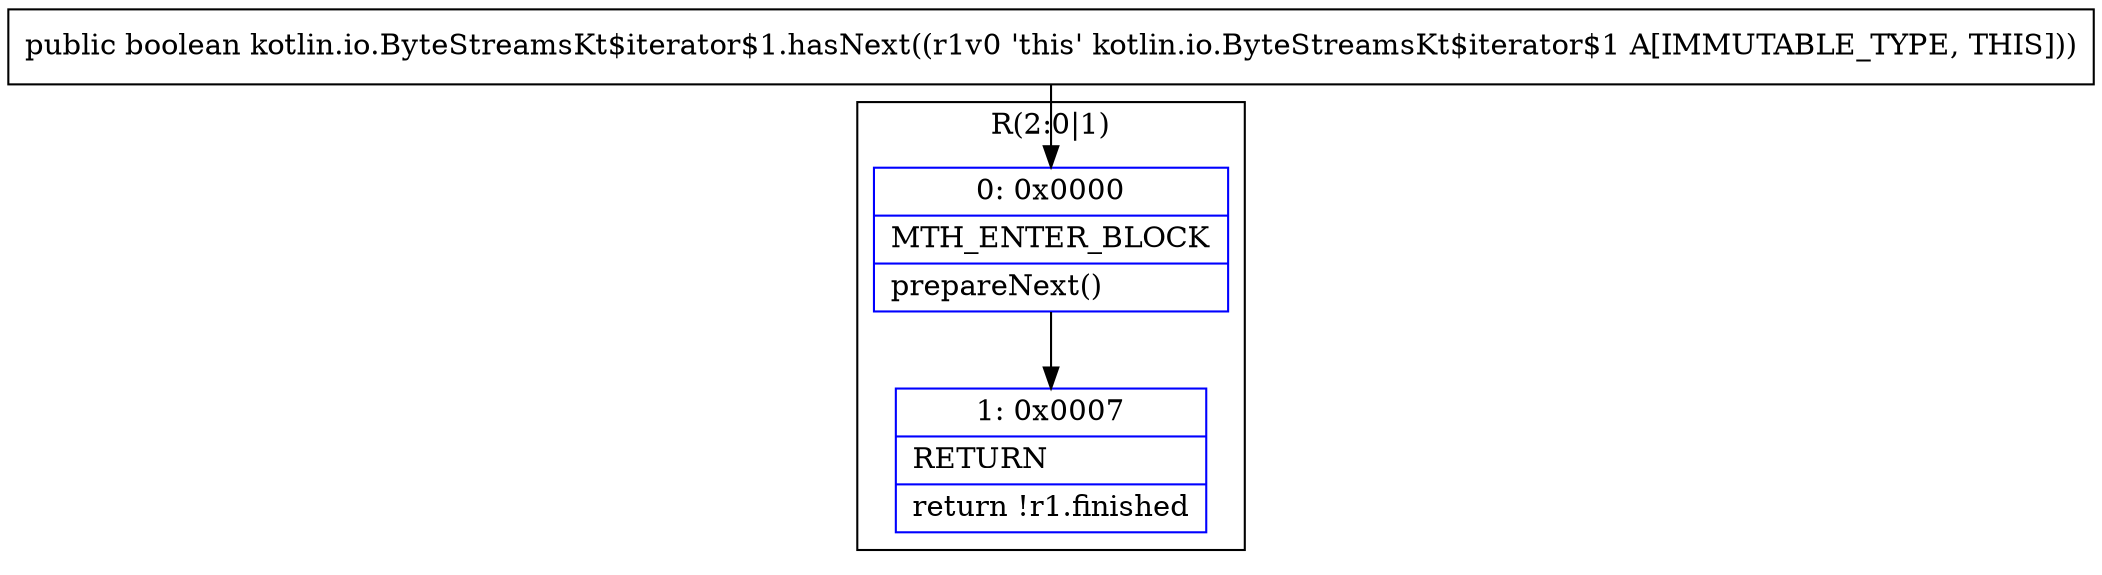 digraph "CFG forkotlin.io.ByteStreamsKt$iterator$1.hasNext()Z" {
subgraph cluster_Region_1771650782 {
label = "R(2:0|1)";
node [shape=record,color=blue];
Node_0 [shape=record,label="{0\:\ 0x0000|MTH_ENTER_BLOCK\l|prepareNext()\l}"];
Node_1 [shape=record,label="{1\:\ 0x0007|RETURN\l|return !r1.finished\l}"];
}
MethodNode[shape=record,label="{public boolean kotlin.io.ByteStreamsKt$iterator$1.hasNext((r1v0 'this' kotlin.io.ByteStreamsKt$iterator$1 A[IMMUTABLE_TYPE, THIS])) }"];
MethodNode -> Node_0;
Node_0 -> Node_1;
}

